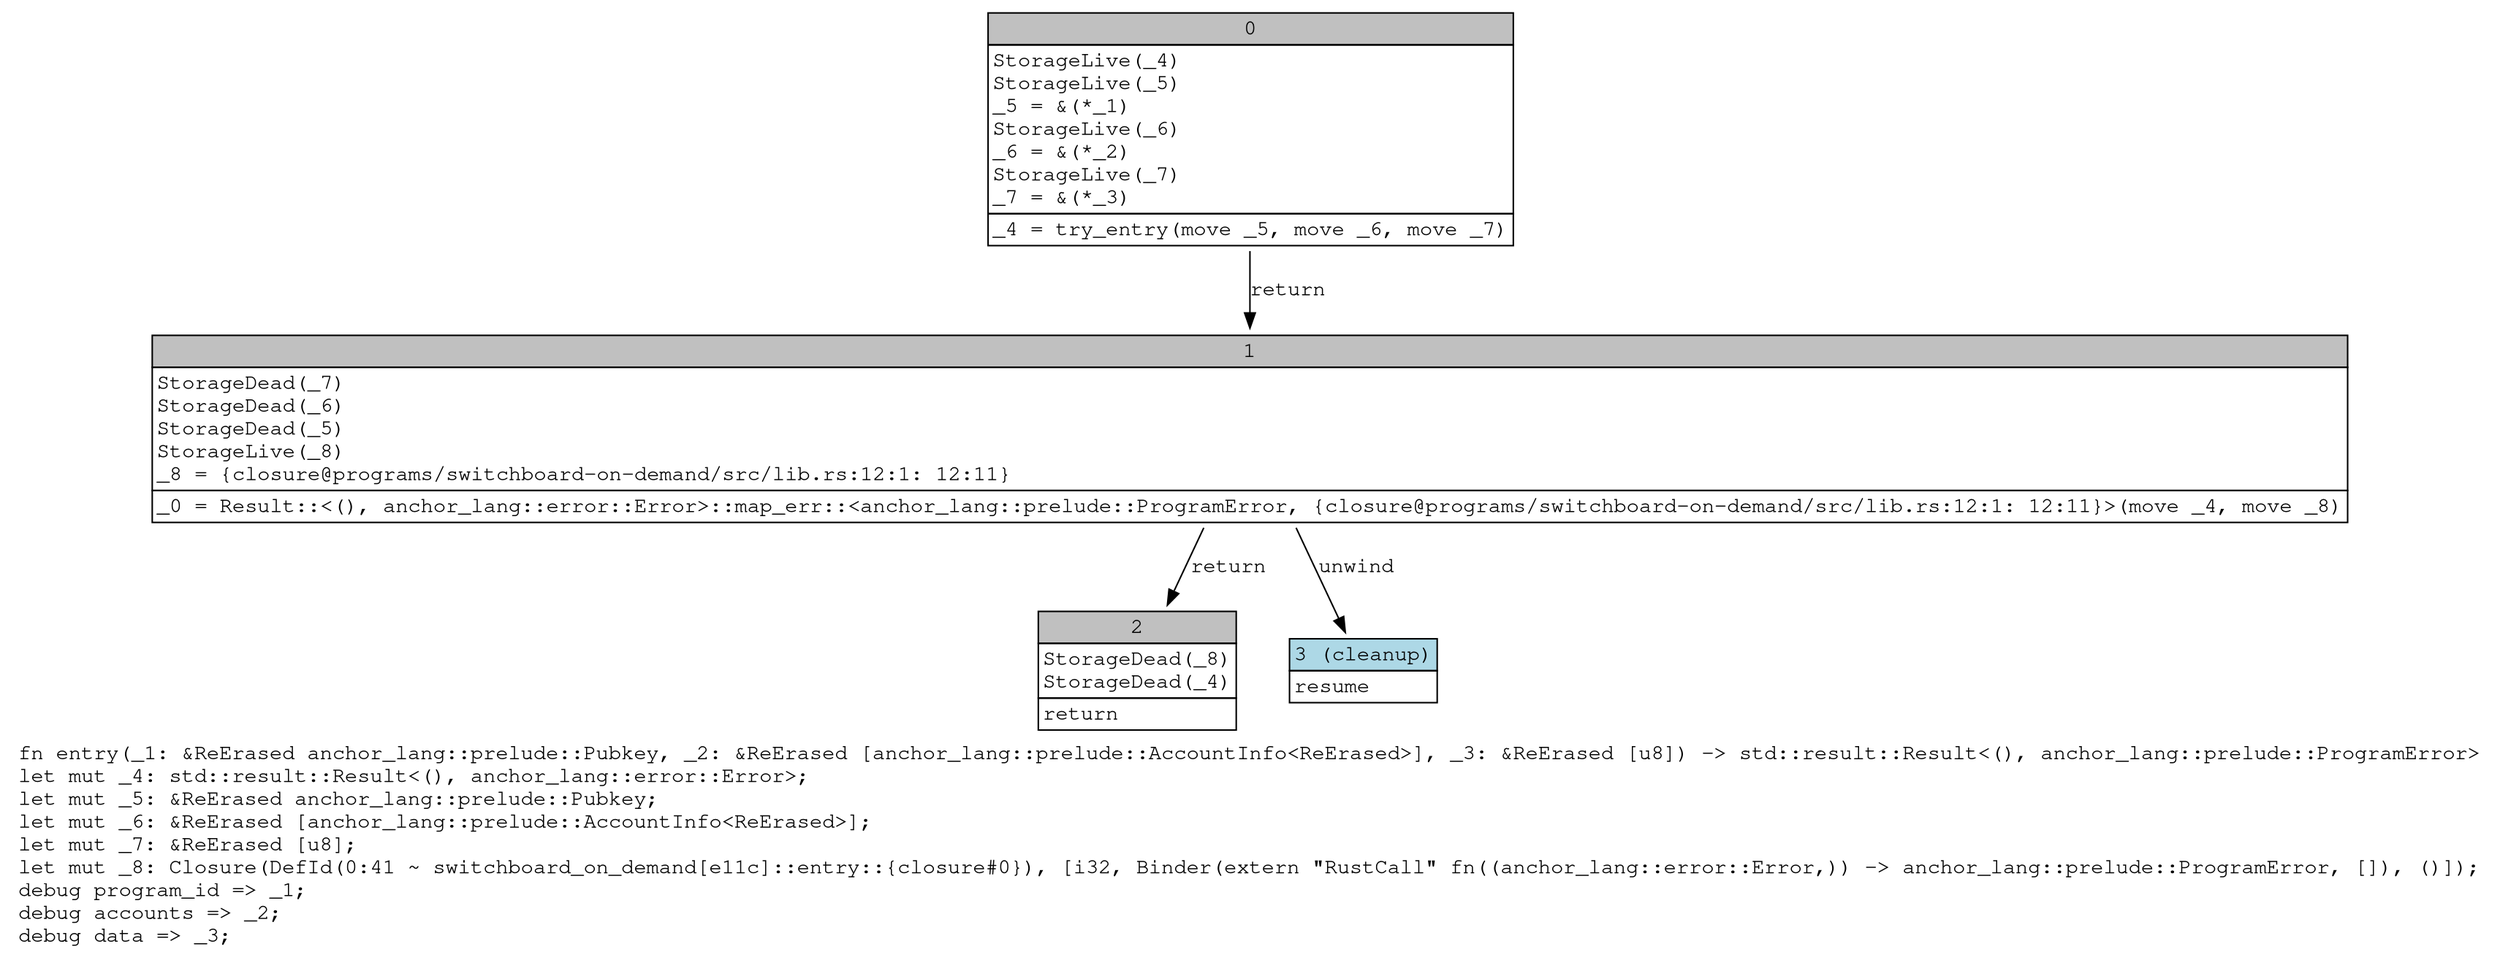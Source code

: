 digraph Mir_0_39 {
    graph [fontname="Courier, monospace"];
    node [fontname="Courier, monospace"];
    edge [fontname="Courier, monospace"];
    label=<fn entry(_1: &amp;ReErased anchor_lang::prelude::Pubkey, _2: &amp;ReErased [anchor_lang::prelude::AccountInfo&lt;ReErased&gt;], _3: &amp;ReErased [u8]) -&gt; std::result::Result&lt;(), anchor_lang::prelude::ProgramError&gt;<br align="left"/>let mut _4: std::result::Result&lt;(), anchor_lang::error::Error&gt;;<br align="left"/>let mut _5: &amp;ReErased anchor_lang::prelude::Pubkey;<br align="left"/>let mut _6: &amp;ReErased [anchor_lang::prelude::AccountInfo&lt;ReErased&gt;];<br align="left"/>let mut _7: &amp;ReErased [u8];<br align="left"/>let mut _8: Closure(DefId(0:41 ~ switchboard_on_demand[e11c]::entry::{closure#0}), [i32, Binder(extern &quot;RustCall&quot; fn((anchor_lang::error::Error,)) -&gt; anchor_lang::prelude::ProgramError, []), ()]);<br align="left"/>debug program_id =&gt; _1;<br align="left"/>debug accounts =&gt; _2;<br align="left"/>debug data =&gt; _3;<br align="left"/>>;
    bb0__0_39 [shape="none", label=<<table border="0" cellborder="1" cellspacing="0"><tr><td bgcolor="gray" align="center" colspan="1">0</td></tr><tr><td align="left" balign="left">StorageLive(_4)<br/>StorageLive(_5)<br/>_5 = &amp;(*_1)<br/>StorageLive(_6)<br/>_6 = &amp;(*_2)<br/>StorageLive(_7)<br/>_7 = &amp;(*_3)<br/></td></tr><tr><td align="left">_4 = try_entry(move _5, move _6, move _7)</td></tr></table>>];
    bb1__0_39 [shape="none", label=<<table border="0" cellborder="1" cellspacing="0"><tr><td bgcolor="gray" align="center" colspan="1">1</td></tr><tr><td align="left" balign="left">StorageDead(_7)<br/>StorageDead(_6)<br/>StorageDead(_5)<br/>StorageLive(_8)<br/>_8 = {closure@programs/switchboard-on-demand/src/lib.rs:12:1: 12:11}<br/></td></tr><tr><td align="left">_0 = Result::&lt;(), anchor_lang::error::Error&gt;::map_err::&lt;anchor_lang::prelude::ProgramError, {closure@programs/switchboard-on-demand/src/lib.rs:12:1: 12:11}&gt;(move _4, move _8)</td></tr></table>>];
    bb2__0_39 [shape="none", label=<<table border="0" cellborder="1" cellspacing="0"><tr><td bgcolor="gray" align="center" colspan="1">2</td></tr><tr><td align="left" balign="left">StorageDead(_8)<br/>StorageDead(_4)<br/></td></tr><tr><td align="left">return</td></tr></table>>];
    bb3__0_39 [shape="none", label=<<table border="0" cellborder="1" cellspacing="0"><tr><td bgcolor="lightblue" align="center" colspan="1">3 (cleanup)</td></tr><tr><td align="left">resume</td></tr></table>>];
    bb0__0_39 -> bb1__0_39 [label="return"];
    bb1__0_39 -> bb2__0_39 [label="return"];
    bb1__0_39 -> bb3__0_39 [label="unwind"];
}
